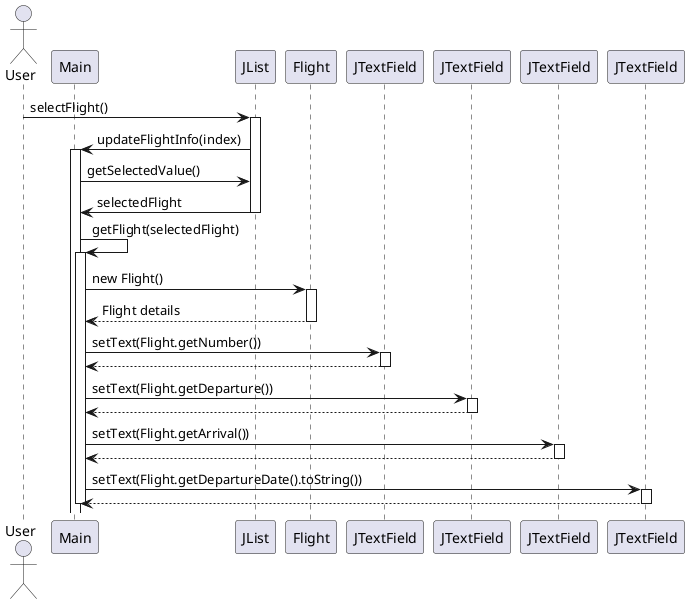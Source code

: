 @startuml
actor User
participant "Main" as M
participant "JList" as FlightList
participant "Flight" as F
participant "JTextField" as FlightNumberField
participant "JTextField" as DepartureField
participant "JTextField" as ArrivalField
participant "JTextField" as DateField

User -> FlightList : selectFlight()
activate FlightList
FlightList -> M : updateFlightInfo(index)
activate M

M -> FlightList : getSelectedValue()
FlightList -> M : selectedFlight
deactivate FlightList

M -> M : getFlight(selectedFlight)
activate M
M -> F : new Flight()
activate F
F --> M : Flight details
deactivate F

M -> FlightNumberField : setText(Flight.getNumber())
activate FlightNumberField
FlightNumberField --> M
deactivate FlightNumberField

M -> DepartureField : setText(Flight.getDeparture())
activate DepartureField
DepartureField --> M
deactivate DepartureField

M -> ArrivalField : setText(Flight.getArrival())
activate ArrivalField
ArrivalField --> M
deactivate ArrivalField

M -> DateField : setText(Flight.getDepartureDate().toString())
activate DateField
DateField --> M
deactivate DateField

deactivate M
@enduml


